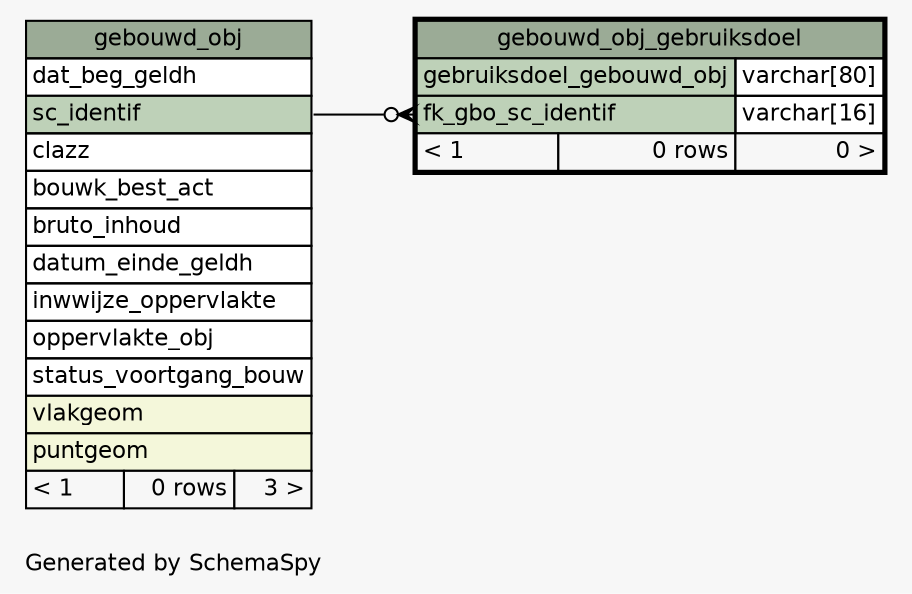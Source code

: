 // dot 2.40.1 on Linux 4.18.0-11-generic
// SchemaSpy rev Unknown
digraph "oneDegreeRelationshipsDiagram" {
  graph [
    rankdir="RL"
    bgcolor="#f7f7f7"
    label="\nGenerated by SchemaSpy"
    labeljust="l"
    nodesep="0.18"
    ranksep="0.46"
    fontname="Helvetica"
    fontsize="11"
  ];
  node [
    fontname="Helvetica"
    fontsize="11"
    shape="plaintext"
  ];
  edge [
    arrowsize="0.8"
  ];
  "gebouwd_obj_gebruiksdoel":"fk_gbo_sc_identif":w -> "gebouwd_obj":"sc_identif":e [arrowhead=none dir=back arrowtail=crowodot];
  "gebouwd_obj" [
    label=<
    <TABLE BORDER="0" CELLBORDER="1" CELLSPACING="0" BGCOLOR="#ffffff">
      <TR><TD COLSPAN="3" BGCOLOR="#9bab96" ALIGN="CENTER">gebouwd_obj</TD></TR>
      <TR><TD PORT="dat_beg_geldh" COLSPAN="3" ALIGN="LEFT">dat_beg_geldh</TD></TR>
      <TR><TD PORT="sc_identif" COLSPAN="3" BGCOLOR="#bed1b8" ALIGN="LEFT">sc_identif</TD></TR>
      <TR><TD PORT="clazz" COLSPAN="3" ALIGN="LEFT">clazz</TD></TR>
      <TR><TD PORT="bouwk_best_act" COLSPAN="3" ALIGN="LEFT">bouwk_best_act</TD></TR>
      <TR><TD PORT="bruto_inhoud" COLSPAN="3" ALIGN="LEFT">bruto_inhoud</TD></TR>
      <TR><TD PORT="datum_einde_geldh" COLSPAN="3" ALIGN="LEFT">datum_einde_geldh</TD></TR>
      <TR><TD PORT="inwwijze_oppervlakte" COLSPAN="3" ALIGN="LEFT">inwwijze_oppervlakte</TD></TR>
      <TR><TD PORT="oppervlakte_obj" COLSPAN="3" ALIGN="LEFT">oppervlakte_obj</TD></TR>
      <TR><TD PORT="status_voortgang_bouw" COLSPAN="3" ALIGN="LEFT">status_voortgang_bouw</TD></TR>
      <TR><TD PORT="vlakgeom" COLSPAN="3" BGCOLOR="#f4f7da" ALIGN="LEFT">vlakgeom</TD></TR>
      <TR><TD PORT="puntgeom" COLSPAN="3" BGCOLOR="#f4f7da" ALIGN="LEFT">puntgeom</TD></TR>
      <TR><TD ALIGN="LEFT" BGCOLOR="#f7f7f7">&lt; 1</TD><TD ALIGN="RIGHT" BGCOLOR="#f7f7f7">0 rows</TD><TD ALIGN="RIGHT" BGCOLOR="#f7f7f7">3 &gt;</TD></TR>
    </TABLE>>
    URL="gebouwd_obj.html"
    tooltip="gebouwd_obj"
  ];
  "gebouwd_obj_gebruiksdoel" [
    label=<
    <TABLE BORDER="2" CELLBORDER="1" CELLSPACING="0" BGCOLOR="#ffffff">
      <TR><TD COLSPAN="3" BGCOLOR="#9bab96" ALIGN="CENTER">gebouwd_obj_gebruiksdoel</TD></TR>
      <TR><TD PORT="gebruiksdoel_gebouwd_obj" COLSPAN="2" BGCOLOR="#bed1b8" ALIGN="LEFT">gebruiksdoel_gebouwd_obj</TD><TD PORT="gebruiksdoel_gebouwd_obj.type" ALIGN="LEFT">varchar[80]</TD></TR>
      <TR><TD PORT="fk_gbo_sc_identif" COLSPAN="2" BGCOLOR="#bed1b8" ALIGN="LEFT">fk_gbo_sc_identif</TD><TD PORT="fk_gbo_sc_identif.type" ALIGN="LEFT">varchar[16]</TD></TR>
      <TR><TD ALIGN="LEFT" BGCOLOR="#f7f7f7">&lt; 1</TD><TD ALIGN="RIGHT" BGCOLOR="#f7f7f7">0 rows</TD><TD ALIGN="RIGHT" BGCOLOR="#f7f7f7">0 &gt;</TD></TR>
    </TABLE>>
    URL="gebouwd_obj_gebruiksdoel.html"
    tooltip="gebouwd_obj_gebruiksdoel"
  ];
}
